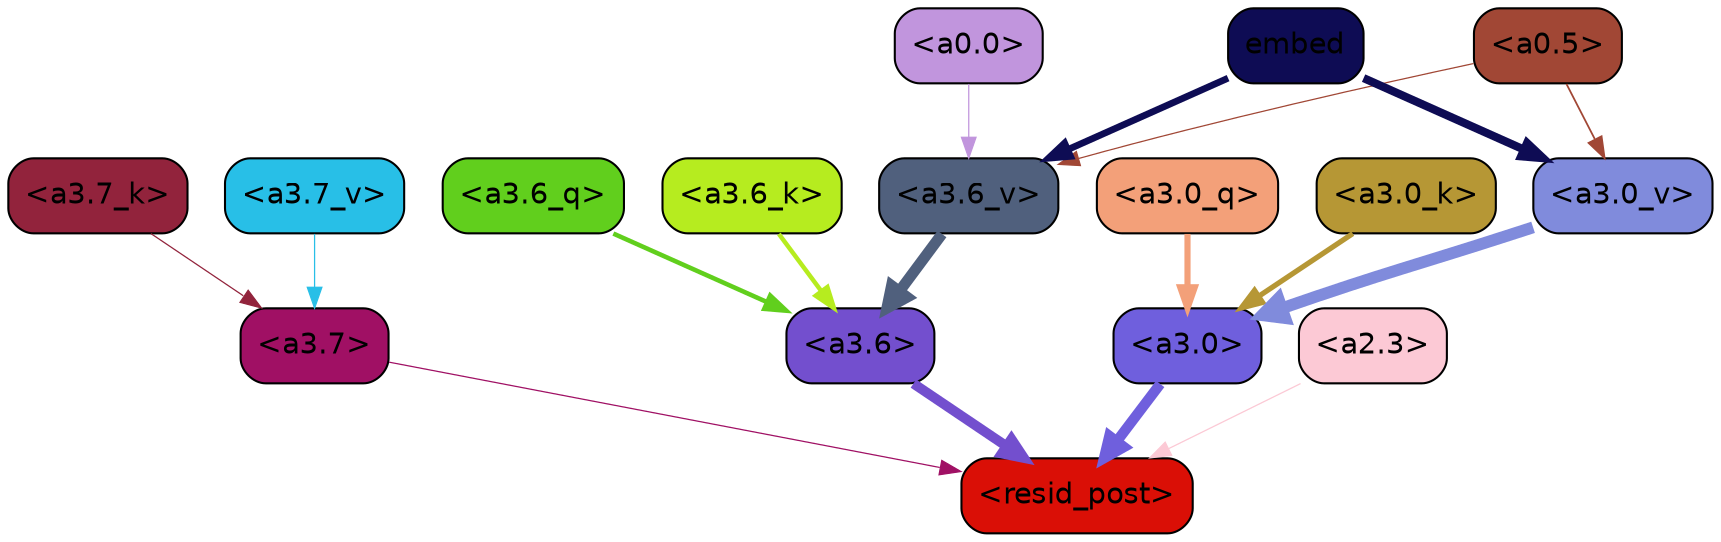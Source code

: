 strict digraph "" {
	graph [bgcolor=transparent,
		layout=dot,
		overlap=false,
		splines=true
	];
	"<a3.7>"	[color=black,
		fillcolor="#a01064",
		fontname=Helvetica,
		shape=box,
		style="filled, rounded"];
	"<resid_post>"	[color=black,
		fillcolor="#da0f06",
		fontname=Helvetica,
		shape=box,
		style="filled, rounded"];
	"<a3.7>" -> "<resid_post>"	[color="#a01064",
		penwidth=0.6];
	"<a3.6>"	[color=black,
		fillcolor="#734fce",
		fontname=Helvetica,
		shape=box,
		style="filled, rounded"];
	"<a3.6>" -> "<resid_post>"	[color="#734fce",
		penwidth=4.749041676521301];
	"<a3.0>"	[color=black,
		fillcolor="#6f5fdd",
		fontname=Helvetica,
		shape=box,
		style="filled, rounded"];
	"<a3.0>" -> "<resid_post>"	[color="#6f5fdd",
		penwidth=5.004215121269226];
	"<a2.3>"	[color=black,
		fillcolor="#fcc9d5",
		fontname=Helvetica,
		shape=box,
		style="filled, rounded"];
	"<a2.3>" -> "<resid_post>"	[color="#fcc9d5",
		penwidth=0.6];
	"<a3.6_q>"	[color=black,
		fillcolor="#61cf1d",
		fontname=Helvetica,
		shape=box,
		style="filled, rounded"];
	"<a3.6_q>" -> "<a3.6>"	[color="#61cf1d",
		penwidth=2.199681341648102];
	"<a3.0_q>"	[color=black,
		fillcolor="#f3a079",
		fontname=Helvetica,
		shape=box,
		style="filled, rounded"];
	"<a3.0_q>" -> "<a3.0>"	[color="#f3a079",
		penwidth=2.9459195733070374];
	"<a3.7_k>"	[color=black,
		fillcolor="#92233c",
		fontname=Helvetica,
		shape=box,
		style="filled, rounded"];
	"<a3.7_k>" -> "<a3.7>"	[color="#92233c",
		penwidth=0.6];
	"<a3.6_k>"	[color=black,
		fillcolor="#b6ec1f",
		fontname=Helvetica,
		shape=box,
		style="filled, rounded"];
	"<a3.6_k>" -> "<a3.6>"	[color="#b6ec1f",
		penwidth=2.13908451795578];
	"<a3.0_k>"	[color=black,
		fillcolor="#b69735",
		fontname=Helvetica,
		shape=box,
		style="filled, rounded"];
	"<a3.0_k>" -> "<a3.0>"	[color="#b69735",
		penwidth=2.520303964614868];
	"<a3.7_v>"	[color=black,
		fillcolor="#28bfe7",
		fontname=Helvetica,
		shape=box,
		style="filled, rounded"];
	"<a3.7_v>" -> "<a3.7>"	[color="#28bfe7",
		penwidth=0.6];
	"<a3.6_v>"	[color=black,
		fillcolor="#50607d",
		fontname=Helvetica,
		shape=box,
		style="filled, rounded"];
	"<a3.6_v>" -> "<a3.6>"	[color="#50607d",
		penwidth=5.297133803367615];
	"<a3.0_v>"	[color=black,
		fillcolor="#808bdc",
		fontname=Helvetica,
		shape=box,
		style="filled, rounded"];
	"<a3.0_v>" -> "<a3.0>"	[color="#808bdc",
		penwidth=5.680712580680847];
	"<a0.5>"	[color=black,
		fillcolor="#a14735",
		fontname=Helvetica,
		shape=box,
		style="filled, rounded"];
	"<a0.5>" -> "<a3.6_v>"	[color="#a14735",
		penwidth=0.6];
	"<a0.5>" -> "<a3.0_v>"	[color="#a14735",
		penwidth=0.8535017371177673];
	"<a0.0>"	[color=black,
		fillcolor="#c195dd",
		fontname=Helvetica,
		shape=box,
		style="filled, rounded"];
	"<a0.0>" -> "<a3.6_v>"	[color="#c195dd",
		penwidth=0.6];
	embed	[color=black,
		fillcolor="#0e0c54",
		fontname=Helvetica,
		shape=box,
		style="filled, rounded"];
	embed -> "<a3.6_v>"	[color="#0e0c54",
		penwidth=3.2414157912135124];
	embed -> "<a3.0_v>"	[color="#0e0c54",
		penwidth=3.929257571697235];
}
